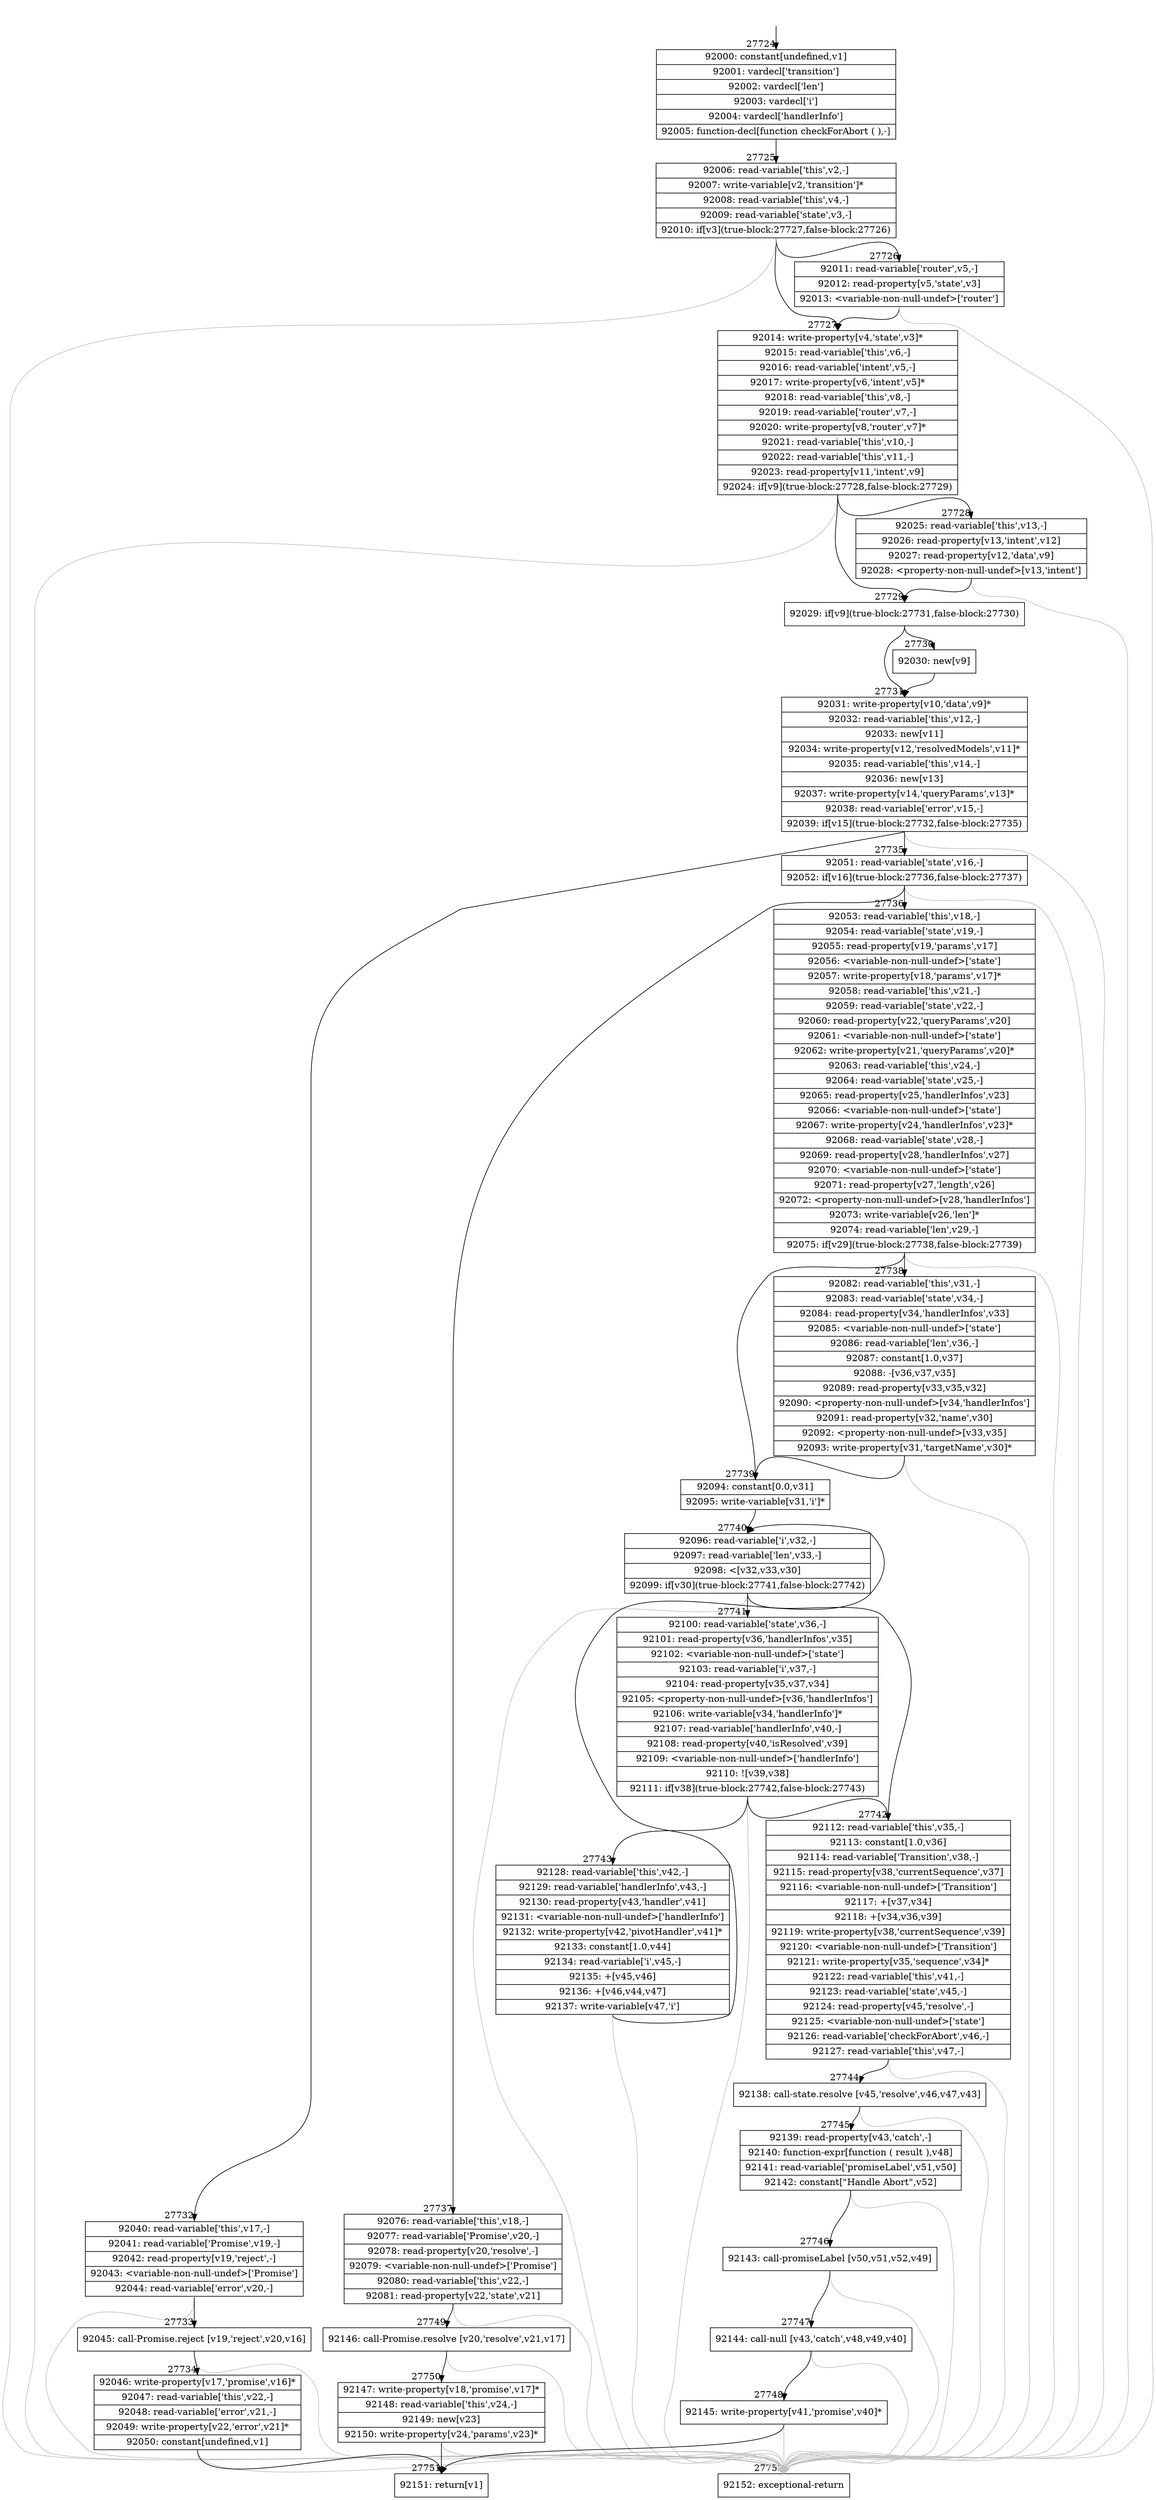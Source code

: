 digraph {
rankdir="TD"
BB_entry2417[shape=none,label=""];
BB_entry2417 -> BB27724 [tailport=s, headport=n, headlabel="    27724"]
BB27724 [shape=record label="{92000: constant[undefined,v1]|92001: vardecl['transition']|92002: vardecl['len']|92003: vardecl['i']|92004: vardecl['handlerInfo']|92005: function-decl[function checkForAbort ( ),-]}" ] 
BB27724 -> BB27725 [tailport=s, headport=n, headlabel="      27725"]
BB27725 [shape=record label="{92006: read-variable['this',v2,-]|92007: write-variable[v2,'transition']*|92008: read-variable['this',v4,-]|92009: read-variable['state',v3,-]|92010: if[v3](true-block:27727,false-block:27726)}" ] 
BB27725 -> BB27727 [tailport=s, headport=n, headlabel="      27727"]
BB27725 -> BB27726 [tailport=s, headport=n, headlabel="      27726"]
BB27725 -> BB27752 [tailport=s, headport=n, color=gray, headlabel="      27752"]
BB27726 [shape=record label="{92011: read-variable['router',v5,-]|92012: read-property[v5,'state',v3]|92013: \<variable-non-null-undef\>['router']}" ] 
BB27726 -> BB27727 [tailport=s, headport=n]
BB27726 -> BB27752 [tailport=s, headport=n, color=gray]
BB27727 [shape=record label="{92014: write-property[v4,'state',v3]*|92015: read-variable['this',v6,-]|92016: read-variable['intent',v5,-]|92017: write-property[v6,'intent',v5]*|92018: read-variable['this',v8,-]|92019: read-variable['router',v7,-]|92020: write-property[v8,'router',v7]*|92021: read-variable['this',v10,-]|92022: read-variable['this',v11,-]|92023: read-property[v11,'intent',v9]|92024: if[v9](true-block:27728,false-block:27729)}" ] 
BB27727 -> BB27729 [tailport=s, headport=n, headlabel="      27729"]
BB27727 -> BB27728 [tailport=s, headport=n, headlabel="      27728"]
BB27727 -> BB27752 [tailport=s, headport=n, color=gray]
BB27728 [shape=record label="{92025: read-variable['this',v13,-]|92026: read-property[v13,'intent',v12]|92027: read-property[v12,'data',v9]|92028: \<property-non-null-undef\>[v13,'intent']}" ] 
BB27728 -> BB27729 [tailport=s, headport=n]
BB27728 -> BB27752 [tailport=s, headport=n, color=gray]
BB27729 [shape=record label="{92029: if[v9](true-block:27731,false-block:27730)}" ] 
BB27729 -> BB27731 [tailport=s, headport=n, headlabel="      27731"]
BB27729 -> BB27730 [tailport=s, headport=n, headlabel="      27730"]
BB27730 [shape=record label="{92030: new[v9]}" ] 
BB27730 -> BB27731 [tailport=s, headport=n]
BB27731 [shape=record label="{92031: write-property[v10,'data',v9]*|92032: read-variable['this',v12,-]|92033: new[v11]|92034: write-property[v12,'resolvedModels',v11]*|92035: read-variable['this',v14,-]|92036: new[v13]|92037: write-property[v14,'queryParams',v13]*|92038: read-variable['error',v15,-]|92039: if[v15](true-block:27732,false-block:27735)}" ] 
BB27731 -> BB27732 [tailport=s, headport=n, headlabel="      27732"]
BB27731 -> BB27735 [tailport=s, headport=n, headlabel="      27735"]
BB27731 -> BB27752 [tailport=s, headport=n, color=gray]
BB27732 [shape=record label="{92040: read-variable['this',v17,-]|92041: read-variable['Promise',v19,-]|92042: read-property[v19,'reject',-]|92043: \<variable-non-null-undef\>['Promise']|92044: read-variable['error',v20,-]}" ] 
BB27732 -> BB27733 [tailport=s, headport=n, headlabel="      27733"]
BB27732 -> BB27752 [tailport=s, headport=n, color=gray]
BB27733 [shape=record label="{92045: call-Promise.reject [v19,'reject',v20,v16]}" ] 
BB27733 -> BB27734 [tailport=s, headport=n, headlabel="      27734"]
BB27733 -> BB27752 [tailport=s, headport=n, color=gray]
BB27734 [shape=record label="{92046: write-property[v17,'promise',v16]*|92047: read-variable['this',v22,-]|92048: read-variable['error',v21,-]|92049: write-property[v22,'error',v21]*|92050: constant[undefined,v1]}" ] 
BB27734 -> BB27751 [tailport=s, headport=n, headlabel="      27751"]
BB27734 -> BB27752 [tailport=s, headport=n, color=gray]
BB27735 [shape=record label="{92051: read-variable['state',v16,-]|92052: if[v16](true-block:27736,false-block:27737)}" ] 
BB27735 -> BB27736 [tailport=s, headport=n, headlabel="      27736"]
BB27735 -> BB27737 [tailport=s, headport=n, headlabel="      27737"]
BB27735 -> BB27752 [tailport=s, headport=n, color=gray]
BB27736 [shape=record label="{92053: read-variable['this',v18,-]|92054: read-variable['state',v19,-]|92055: read-property[v19,'params',v17]|92056: \<variable-non-null-undef\>['state']|92057: write-property[v18,'params',v17]*|92058: read-variable['this',v21,-]|92059: read-variable['state',v22,-]|92060: read-property[v22,'queryParams',v20]|92061: \<variable-non-null-undef\>['state']|92062: write-property[v21,'queryParams',v20]*|92063: read-variable['this',v24,-]|92064: read-variable['state',v25,-]|92065: read-property[v25,'handlerInfos',v23]|92066: \<variable-non-null-undef\>['state']|92067: write-property[v24,'handlerInfos',v23]*|92068: read-variable['state',v28,-]|92069: read-property[v28,'handlerInfos',v27]|92070: \<variable-non-null-undef\>['state']|92071: read-property[v27,'length',v26]|92072: \<property-non-null-undef\>[v28,'handlerInfos']|92073: write-variable[v26,'len']*|92074: read-variable['len',v29,-]|92075: if[v29](true-block:27738,false-block:27739)}" ] 
BB27736 -> BB27738 [tailport=s, headport=n, headlabel="      27738"]
BB27736 -> BB27739 [tailport=s, headport=n, headlabel="      27739"]
BB27736 -> BB27752 [tailport=s, headport=n, color=gray]
BB27737 [shape=record label="{92076: read-variable['this',v18,-]|92077: read-variable['Promise',v20,-]|92078: read-property[v20,'resolve',-]|92079: \<variable-non-null-undef\>['Promise']|92080: read-variable['this',v22,-]|92081: read-property[v22,'state',v21]}" ] 
BB27737 -> BB27749 [tailport=s, headport=n, headlabel="      27749"]
BB27737 -> BB27752 [tailport=s, headport=n, color=gray]
BB27738 [shape=record label="{92082: read-variable['this',v31,-]|92083: read-variable['state',v34,-]|92084: read-property[v34,'handlerInfos',v33]|92085: \<variable-non-null-undef\>['state']|92086: read-variable['len',v36,-]|92087: constant[1.0,v37]|92088: -[v36,v37,v35]|92089: read-property[v33,v35,v32]|92090: \<property-non-null-undef\>[v34,'handlerInfos']|92091: read-property[v32,'name',v30]|92092: \<property-non-null-undef\>[v33,v35]|92093: write-property[v31,'targetName',v30]*}" ] 
BB27738 -> BB27739 [tailport=s, headport=n]
BB27738 -> BB27752 [tailport=s, headport=n, color=gray]
BB27739 [shape=record label="{92094: constant[0.0,v31]|92095: write-variable[v31,'i']*}" ] 
BB27739 -> BB27740 [tailport=s, headport=n, headlabel="      27740"]
BB27740 [shape=record label="{92096: read-variable['i',v32,-]|92097: read-variable['len',v33,-]|92098: \<[v32,v33,v30]|92099: if[v30](true-block:27741,false-block:27742)}" ] 
BB27740 -> BB27741 [tailport=s, headport=n, headlabel="      27741"]
BB27740 -> BB27742 [tailport=s, headport=n, headlabel="      27742"]
BB27740 -> BB27752 [tailport=s, headport=n, color=gray]
BB27741 [shape=record label="{92100: read-variable['state',v36,-]|92101: read-property[v36,'handlerInfos',v35]|92102: \<variable-non-null-undef\>['state']|92103: read-variable['i',v37,-]|92104: read-property[v35,v37,v34]|92105: \<property-non-null-undef\>[v36,'handlerInfos']|92106: write-variable[v34,'handlerInfo']*|92107: read-variable['handlerInfo',v40,-]|92108: read-property[v40,'isResolved',v39]|92109: \<variable-non-null-undef\>['handlerInfo']|92110: ![v39,v38]|92111: if[v38](true-block:27742,false-block:27743)}" ] 
BB27741 -> BB27742 [tailport=s, headport=n]
BB27741 -> BB27743 [tailport=s, headport=n, headlabel="      27743"]
BB27741 -> BB27752 [tailport=s, headport=n, color=gray]
BB27742 [shape=record label="{92112: read-variable['this',v35,-]|92113: constant[1.0,v36]|92114: read-variable['Transition',v38,-]|92115: read-property[v38,'currentSequence',v37]|92116: \<variable-non-null-undef\>['Transition']|92117: +[v37,v34]|92118: +[v34,v36,v39]|92119: write-property[v38,'currentSequence',v39]|92120: \<variable-non-null-undef\>['Transition']|92121: write-property[v35,'sequence',v34]*|92122: read-variable['this',v41,-]|92123: read-variable['state',v45,-]|92124: read-property[v45,'resolve',-]|92125: \<variable-non-null-undef\>['state']|92126: read-variable['checkForAbort',v46,-]|92127: read-variable['this',v47,-]}" ] 
BB27742 -> BB27744 [tailport=s, headport=n, headlabel="      27744"]
BB27742 -> BB27752 [tailport=s, headport=n, color=gray]
BB27743 [shape=record label="{92128: read-variable['this',v42,-]|92129: read-variable['handlerInfo',v43,-]|92130: read-property[v43,'handler',v41]|92131: \<variable-non-null-undef\>['handlerInfo']|92132: write-property[v42,'pivotHandler',v41]*|92133: constant[1.0,v44]|92134: read-variable['i',v45,-]|92135: +[v45,v46]|92136: +[v46,v44,v47]|92137: write-variable[v47,'i']}" ] 
BB27743 -> BB27740 [tailport=s, headport=n]
BB27743 -> BB27752 [tailport=s, headport=n, color=gray]
BB27744 [shape=record label="{92138: call-state.resolve [v45,'resolve',v46,v47,v43]}" ] 
BB27744 -> BB27745 [tailport=s, headport=n, headlabel="      27745"]
BB27744 -> BB27752 [tailport=s, headport=n, color=gray]
BB27745 [shape=record label="{92139: read-property[v43,'catch',-]|92140: function-expr[function ( result ),v48]|92141: read-variable['promiseLabel',v51,v50]|92142: constant[\"Handle Abort\",v52]}" ] 
BB27745 -> BB27746 [tailport=s, headport=n, headlabel="      27746"]
BB27745 -> BB27752 [tailport=s, headport=n, color=gray]
BB27746 [shape=record label="{92143: call-promiseLabel [v50,v51,v52,v49]}" ] 
BB27746 -> BB27747 [tailport=s, headport=n, headlabel="      27747"]
BB27746 -> BB27752 [tailport=s, headport=n, color=gray]
BB27747 [shape=record label="{92144: call-null [v43,'catch',v48,v49,v40]}" ] 
BB27747 -> BB27748 [tailport=s, headport=n, headlabel="      27748"]
BB27747 -> BB27752 [tailport=s, headport=n, color=gray]
BB27748 [shape=record label="{92145: write-property[v41,'promise',v40]*}" ] 
BB27748 -> BB27751 [tailport=s, headport=n]
BB27748 -> BB27752 [tailport=s, headport=n, color=gray]
BB27749 [shape=record label="{92146: call-Promise.resolve [v20,'resolve',v21,v17]}" ] 
BB27749 -> BB27750 [tailport=s, headport=n, headlabel="      27750"]
BB27749 -> BB27752 [tailport=s, headport=n, color=gray]
BB27750 [shape=record label="{92147: write-property[v18,'promise',v17]*|92148: read-variable['this',v24,-]|92149: new[v23]|92150: write-property[v24,'params',v23]*}" ] 
BB27750 -> BB27751 [tailport=s, headport=n]
BB27750 -> BB27752 [tailport=s, headport=n, color=gray]
BB27751 [shape=record label="{92151: return[v1]}" ] 
BB27752 [shape=record label="{92152: exceptional-return}" ] 
//#$~ 49768
}
